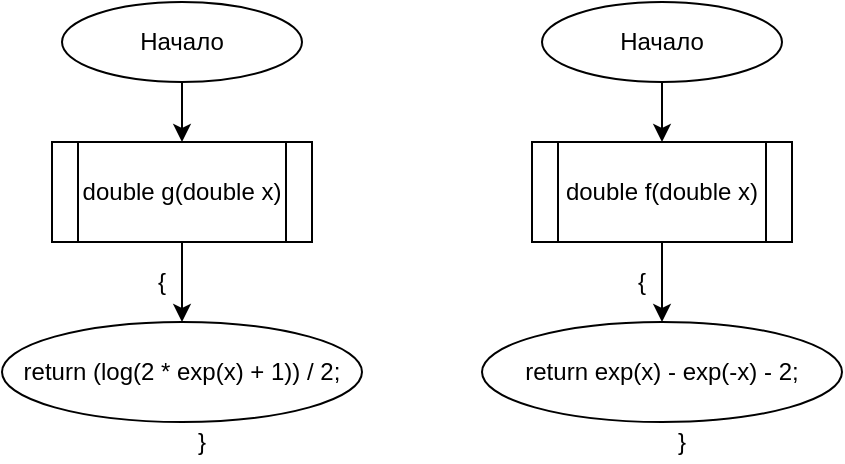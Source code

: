 <mxfile version="25.0.2">
  <diagram name="Страница — 1" id="C-drUPW33x2Zt6dfCn86">
    <mxGraphModel dx="1122" dy="723" grid="1" gridSize="10" guides="1" tooltips="1" connect="1" arrows="1" fold="1" page="1" pageScale="1" pageWidth="827" pageHeight="1169" math="0" shadow="0">
      <root>
        <mxCell id="0" />
        <mxCell id="1" parent="0" />
        <mxCell id="ZeF7QtXfyFgrB-SFNSUF-2" style="edgeStyle=orthogonalEdgeStyle;rounded=0;orthogonalLoop=1;jettySize=auto;html=1;" edge="1" parent="1" source="6_Jl2t81EVsBpzzJ7YuF-1" target="6_Jl2t81EVsBpzzJ7YuF-2">
          <mxGeometry relative="1" as="geometry" />
        </mxCell>
        <mxCell id="6_Jl2t81EVsBpzzJ7YuF-1" value="Начало" style="ellipse;whiteSpace=wrap;html=1;" parent="1" vertex="1">
          <mxGeometry x="80" width="120" height="40" as="geometry" />
        </mxCell>
        <mxCell id="ZeF7QtXfyFgrB-SFNSUF-3" style="edgeStyle=orthogonalEdgeStyle;rounded=0;orthogonalLoop=1;jettySize=auto;html=1;" edge="1" parent="1" source="6_Jl2t81EVsBpzzJ7YuF-2" target="jJISwFBYpWY-wKHQtZQK-2">
          <mxGeometry relative="1" as="geometry" />
        </mxCell>
        <mxCell id="6_Jl2t81EVsBpzzJ7YuF-2" value="double g(double x)" style="shape=process;whiteSpace=wrap;html=1;backgroundOutline=1;" parent="1" vertex="1">
          <mxGeometry x="75" y="70" width="130" height="50" as="geometry" />
        </mxCell>
        <mxCell id="6_Jl2t81EVsBpzzJ7YuF-36" value="{" style="text;html=1;align=center;verticalAlign=middle;whiteSpace=wrap;rounded=0;" parent="1" vertex="1">
          <mxGeometry x="100" y="130" width="60" height="20" as="geometry" />
        </mxCell>
        <mxCell id="jJISwFBYpWY-wKHQtZQK-2" value="return (log(2 * exp(x) + 1)) / 2;" style="ellipse;whiteSpace=wrap;html=1;" parent="1" vertex="1">
          <mxGeometry x="50" y="160" width="180" height="50" as="geometry" />
        </mxCell>
        <mxCell id="jJISwFBYpWY-wKHQtZQK-3" value="}" style="text;html=1;align=center;verticalAlign=middle;whiteSpace=wrap;rounded=0;" parent="1" vertex="1">
          <mxGeometry x="120" y="210" width="60" height="20" as="geometry" />
        </mxCell>
        <mxCell id="ZeF7QtXfyFgrB-SFNSUF-5" style="edgeStyle=orthogonalEdgeStyle;rounded=0;orthogonalLoop=1;jettySize=auto;html=1;" edge="1" parent="1" source="ZeF7QtXfyFgrB-SFNSUF-1" target="ZeF7QtXfyFgrB-SFNSUF-6">
          <mxGeometry relative="1" as="geometry">
            <mxPoint x="380" y="80" as="targetPoint" />
          </mxGeometry>
        </mxCell>
        <mxCell id="ZeF7QtXfyFgrB-SFNSUF-1" value="Начало" style="ellipse;whiteSpace=wrap;html=1;" vertex="1" parent="1">
          <mxGeometry x="320" width="120" height="40" as="geometry" />
        </mxCell>
        <mxCell id="ZeF7QtXfyFgrB-SFNSUF-11" style="edgeStyle=orthogonalEdgeStyle;rounded=0;orthogonalLoop=1;jettySize=auto;html=1;entryX=0.5;entryY=0;entryDx=0;entryDy=0;" edge="1" parent="1" source="ZeF7QtXfyFgrB-SFNSUF-6" target="ZeF7QtXfyFgrB-SFNSUF-8">
          <mxGeometry relative="1" as="geometry" />
        </mxCell>
        <mxCell id="ZeF7QtXfyFgrB-SFNSUF-6" value="double f(double x)" style="shape=process;whiteSpace=wrap;html=1;backgroundOutline=1;" vertex="1" parent="1">
          <mxGeometry x="315" y="70" width="130" height="50" as="geometry" />
        </mxCell>
        <mxCell id="ZeF7QtXfyFgrB-SFNSUF-8" value="return exp(x) - exp(-x) - 2;" style="ellipse;whiteSpace=wrap;html=1;" vertex="1" parent="1">
          <mxGeometry x="290" y="160" width="180" height="50" as="geometry" />
        </mxCell>
        <mxCell id="ZeF7QtXfyFgrB-SFNSUF-9" value="{" style="text;html=1;align=center;verticalAlign=middle;whiteSpace=wrap;rounded=0;" vertex="1" parent="1">
          <mxGeometry x="340" y="130" width="60" height="20" as="geometry" />
        </mxCell>
        <mxCell id="ZeF7QtXfyFgrB-SFNSUF-13" value="}" style="text;html=1;align=center;verticalAlign=middle;whiteSpace=wrap;rounded=0;" vertex="1" parent="1">
          <mxGeometry x="360" y="210" width="60" height="20" as="geometry" />
        </mxCell>
      </root>
    </mxGraphModel>
  </diagram>
</mxfile>
